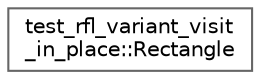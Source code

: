 digraph "类继承关系图"
{
 // LATEX_PDF_SIZE
  bgcolor="transparent";
  edge [fontname=Helvetica,fontsize=10,labelfontname=Helvetica,labelfontsize=10];
  node [fontname=Helvetica,fontsize=10,shape=box,height=0.2,width=0.4];
  rankdir="LR";
  Node0 [id="Node000000",label="test_rfl_variant_visit\l_in_place::Rectangle",height=0.2,width=0.4,color="grey40", fillcolor="white", style="filled",URL="$structtest__rfl__variant__visit__in__place_1_1_rectangle.html",tooltip=" "];
}
